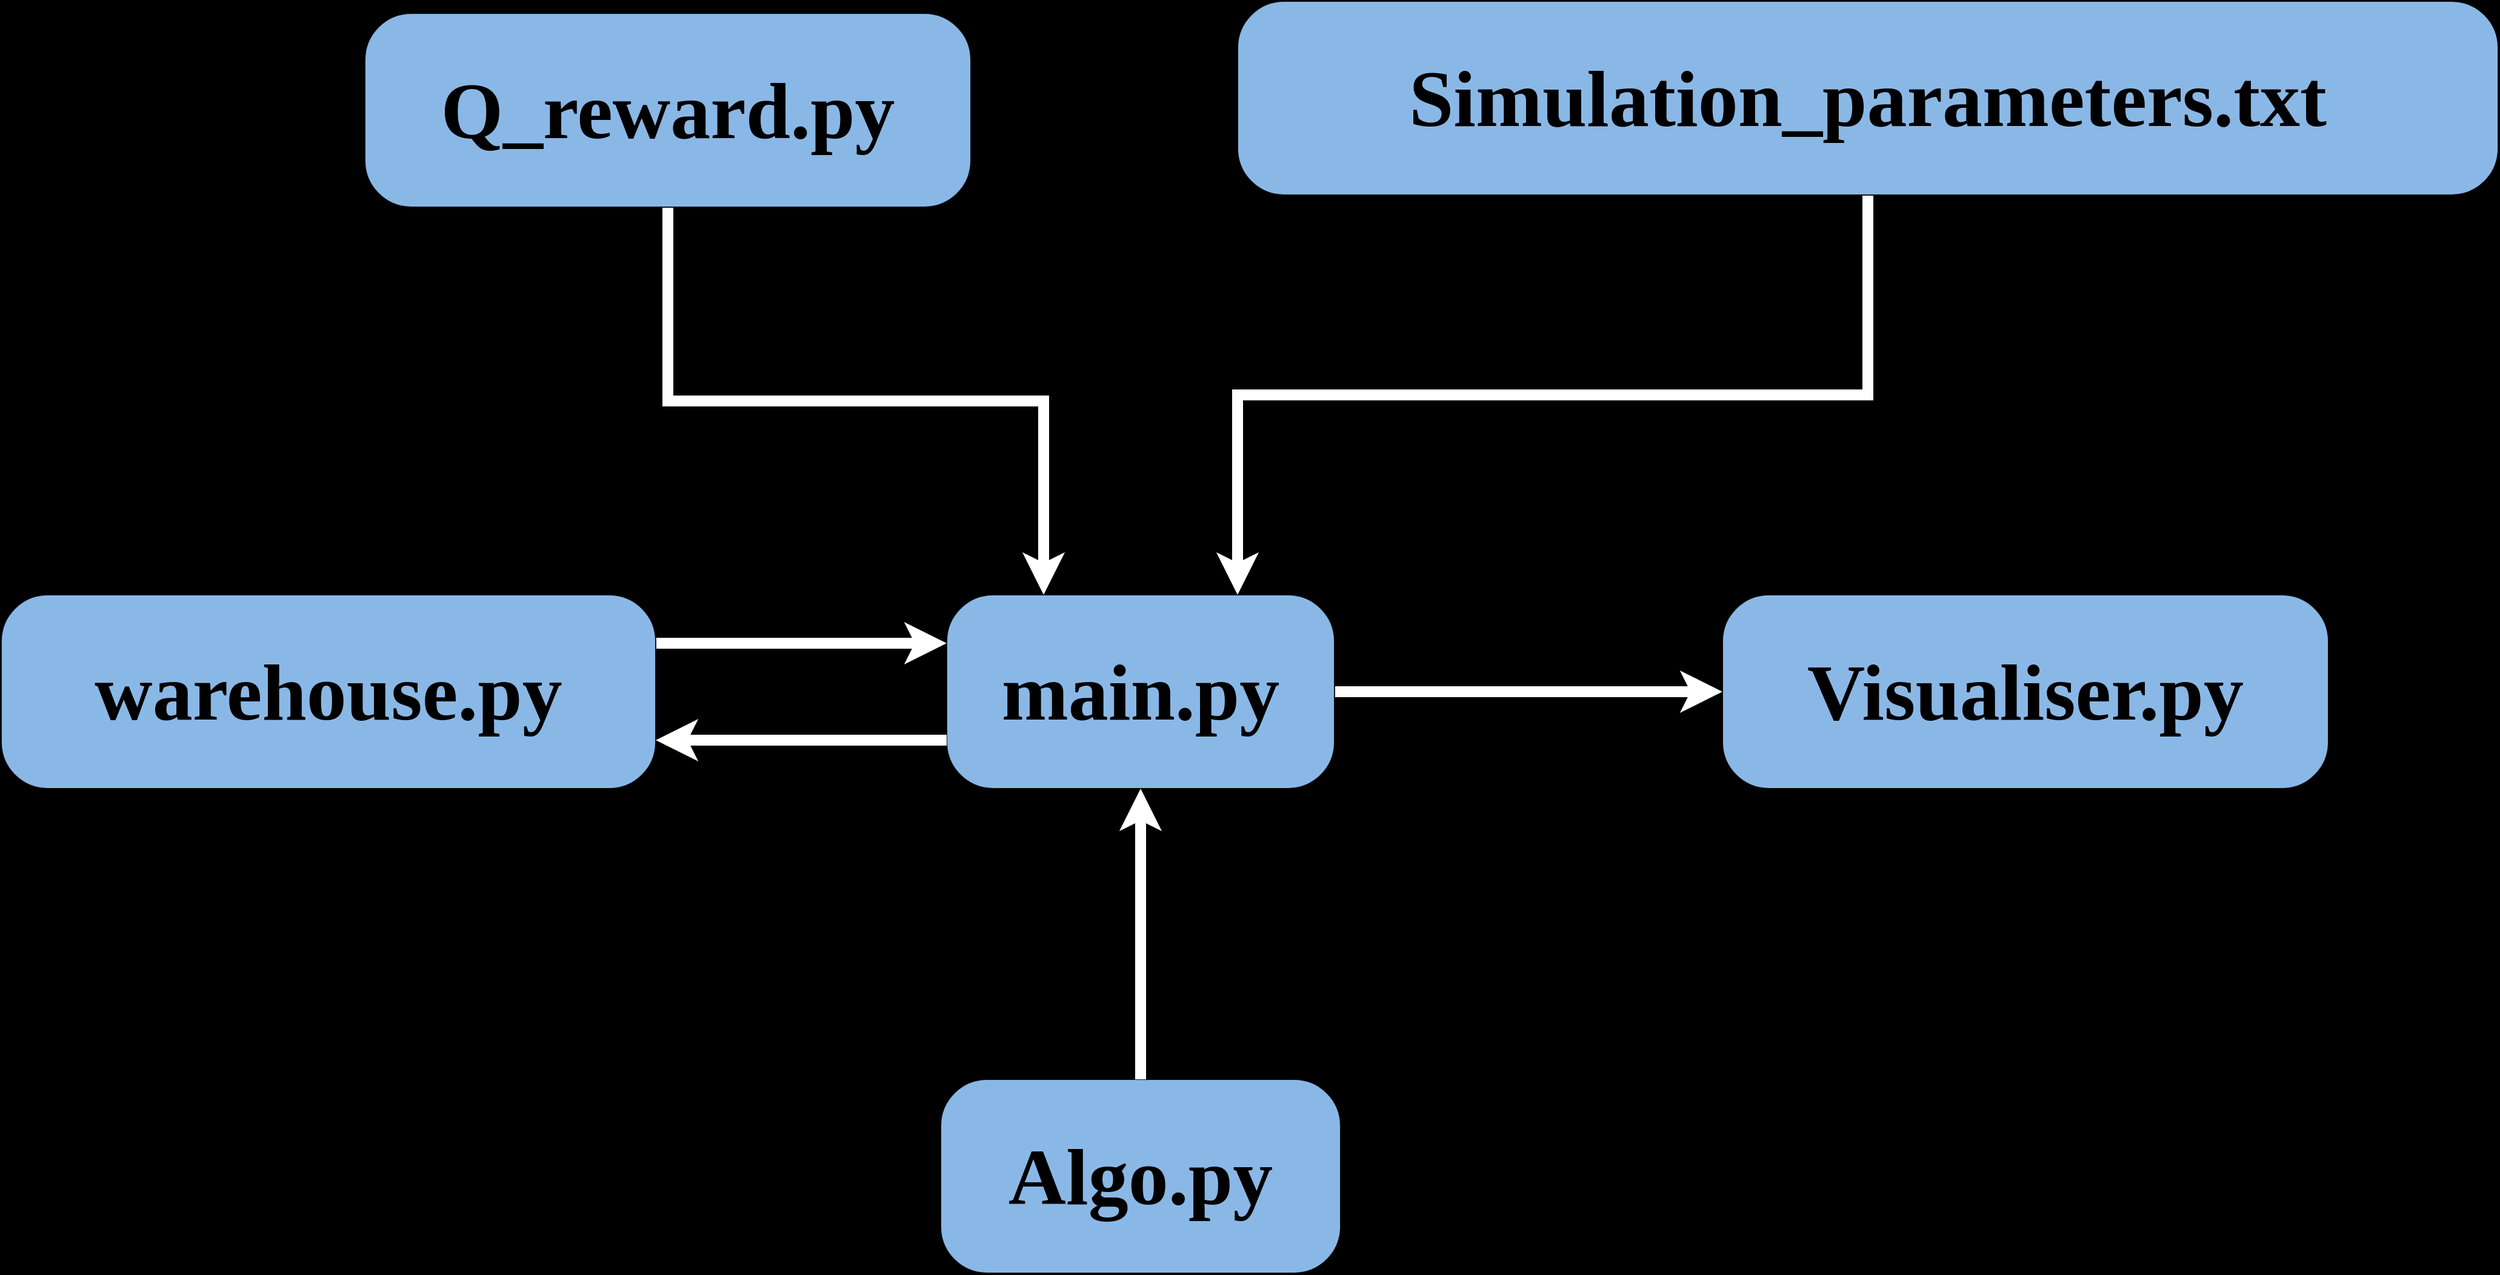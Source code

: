 <mxfile version="14.2.9" type="github">
  <diagram id="Axaw1c1yG8BHVxGf_41Q" name="System overview">
    <mxGraphModel dx="2703" dy="1780" grid="1" gridSize="10" guides="1" tooltips="1" connect="1" arrows="1" fold="1" page="1" pageScale="1" pageWidth="2336" pageHeight="1654" background="#000000" math="0" shadow="0">
      <root>
        <mxCell id="0" />
        <mxCell id="1" parent="0" />
        <mxCell id="D55uIrlg8XAKscRB0JJY-7" style="edgeStyle=orthogonalEdgeStyle;rounded=0;orthogonalLoop=1;jettySize=auto;html=1;exitX=1;exitY=0.5;exitDx=0;exitDy=0;entryX=0;entryY=0.5;entryDx=0;entryDy=0;strokeColor=#FFFFFF;strokeWidth=9;" edge="1" parent="1" source="fk-Ki8HbiVKFgRnxKCto-11" target="D55uIrlg8XAKscRB0JJY-6">
          <mxGeometry relative="1" as="geometry" />
        </mxCell>
        <object label="&lt;b style=&quot;font-size: 66px;&quot;&gt;%Module%&lt;br style=&quot;font-size: 66px;&quot;&gt;&lt;/b&gt;" Module="main.py" Input_1="" Input_2="" Output_1="" Output_2="" placeholders="1" Comments="" id="fk-Ki8HbiVKFgRnxKCto-11">
          <mxCell style="rounded=1;whiteSpace=wrap;html=1;fontSize=66;fontFamily=Verdana;fillColor=#99CCFF;glass=0;shadow=0;sketch=0;strokeWidth=1;arcSize=24;opacity=90;" parent="1" vertex="1">
            <mxGeometry x="960" y="720" width="320" height="160" as="geometry" />
          </mxCell>
        </object>
        <mxCell id="D55uIrlg8XAKscRB0JJY-2" style="edgeStyle=orthogonalEdgeStyle;rounded=0;orthogonalLoop=1;jettySize=auto;html=1;strokeColor=#FFFFFF;strokeWidth=9;entryX=0;entryY=0.25;entryDx=0;entryDy=0;exitX=1;exitY=0.25;exitDx=0;exitDy=0;" edge="1" parent="1" source="D55uIrlg8XAKscRB0JJY-1" target="fk-Ki8HbiVKFgRnxKCto-11">
          <mxGeometry relative="1" as="geometry">
            <mxPoint x="770" y="770" as="sourcePoint" />
            <mxPoint x="890" y="770" as="targetPoint" />
          </mxGeometry>
        </mxCell>
        <object label="&lt;b style=&quot;font-size: 66px;&quot;&gt;%Module%&lt;br style=&quot;font-size: 66px;&quot;&gt;&lt;/b&gt;" Module="warehouse.py" Input_1="" Input_2="" Output_1="" Output_2="" placeholders="1" Comments="" id="D55uIrlg8XAKscRB0JJY-1">
          <mxCell style="rounded=1;whiteSpace=wrap;html=1;fontSize=66;fontFamily=Verdana;fillColor=#99CCFF;glass=0;shadow=0;sketch=0;strokeWidth=1;arcSize=24;opacity=90;" vertex="1" parent="1">
            <mxGeometry x="180" y="720" width="540" height="160" as="geometry" />
          </mxCell>
        </object>
        <mxCell id="D55uIrlg8XAKscRB0JJY-10" style="edgeStyle=orthogonalEdgeStyle;rounded=0;orthogonalLoop=1;jettySize=auto;html=1;exitX=0.5;exitY=1;exitDx=0;exitDy=0;entryX=0.25;entryY=0;entryDx=0;entryDy=0;strokeColor=#FFFFFF;strokeWidth=9;" edge="1" parent="1" source="D55uIrlg8XAKscRB0JJY-3" target="fk-Ki8HbiVKFgRnxKCto-11">
          <mxGeometry relative="1" as="geometry" />
        </mxCell>
        <object label="&lt;b style=&quot;font-size: 66px;&quot;&gt;%Module%&lt;br style=&quot;font-size: 66px;&quot;&gt;&lt;/b&gt;" Module="Q_reward.py" Input_1="" Input_2="" Output_1="" Output_2="" placeholders="1" Comments="" id="D55uIrlg8XAKscRB0JJY-3">
          <mxCell style="rounded=1;whiteSpace=wrap;html=1;fontSize=66;fontFamily=Verdana;fillColor=#99CCFF;glass=0;shadow=0;sketch=0;strokeWidth=1;arcSize=24;opacity=90;" vertex="1" parent="1">
            <mxGeometry x="480" y="240" width="500" height="160" as="geometry" />
          </mxCell>
        </object>
        <object label="&lt;b style=&quot;font-size: 66px;&quot;&gt;%Module%&lt;br style=&quot;font-size: 66px;&quot;&gt;&lt;/b&gt;" Module="Algo.py" Input_1="" Input_2="" Output_1="" Output_2="" placeholders="1" Comments="" id="D55uIrlg8XAKscRB0JJY-4">
          <mxCell style="rounded=1;whiteSpace=wrap;html=1;fontSize=66;fontFamily=Verdana;fillColor=#99CCFF;glass=0;shadow=0;sketch=0;strokeWidth=1;arcSize=24;opacity=90;" vertex="1" parent="1">
            <mxGeometry x="955" y="1120" width="330" height="160" as="geometry" />
          </mxCell>
        </object>
        <mxCell id="D55uIrlg8XAKscRB0JJY-5" style="edgeStyle=orthogonalEdgeStyle;rounded=0;orthogonalLoop=1;jettySize=auto;html=1;entryX=0.5;entryY=1;entryDx=0;entryDy=0;strokeColor=#FFFFFF;strokeWidth=9;exitX=0.5;exitY=0;exitDx=0;exitDy=0;" edge="1" parent="1" source="D55uIrlg8XAKscRB0JJY-4" target="fk-Ki8HbiVKFgRnxKCto-11">
          <mxGeometry relative="1" as="geometry">
            <mxPoint x="800" y="1020" as="sourcePoint" />
            <mxPoint x="970" y="810" as="targetPoint" />
          </mxGeometry>
        </mxCell>
        <object label="&lt;b style=&quot;font-size: 66px;&quot;&gt;%Module%&lt;br style=&quot;font-size: 66px;&quot;&gt;&lt;/b&gt;" Module="Visualiser.py" Input_1="" Input_2="" Output_1="" Output_2="" placeholders="1" Comments="" id="D55uIrlg8XAKscRB0JJY-6">
          <mxCell style="rounded=1;whiteSpace=wrap;html=1;fontSize=66;fontFamily=Verdana;fillColor=#99CCFF;glass=0;shadow=0;sketch=0;strokeWidth=1;arcSize=24;opacity=90;" vertex="1" parent="1">
            <mxGeometry x="1600" y="720" width="500" height="160" as="geometry" />
          </mxCell>
        </object>
        <mxCell id="D55uIrlg8XAKscRB0JJY-9" style="edgeStyle=orthogonalEdgeStyle;rounded=0;orthogonalLoop=1;jettySize=auto;html=1;exitX=0.5;exitY=1;exitDx=0;exitDy=0;entryX=0.75;entryY=0;entryDx=0;entryDy=0;strokeColor=#FFFFFF;strokeWidth=9;" edge="1" parent="1" source="D55uIrlg8XAKscRB0JJY-8" target="fk-Ki8HbiVKFgRnxKCto-11">
          <mxGeometry relative="1" as="geometry" />
        </mxCell>
        <object label="&lt;b style=&quot;font-size: 66px;&quot;&gt;%Module%&lt;br style=&quot;font-size: 66px;&quot;&gt;&lt;/b&gt;" Module="Simulation_parameters.txt" Input_1="" Input_2="" Output_1="" Output_2="" placeholders="1" Comments="" id="D55uIrlg8XAKscRB0JJY-8">
          <mxCell style="rounded=1;whiteSpace=wrap;html=1;fontSize=66;fontFamily=Verdana;fillColor=#99CCFF;glass=0;shadow=0;sketch=0;strokeWidth=1;arcSize=24;opacity=90;" vertex="1" parent="1">
            <mxGeometry x="1200" y="230" width="1040" height="160" as="geometry" />
          </mxCell>
        </object>
        <mxCell id="D55uIrlg8XAKscRB0JJY-12" style="edgeStyle=orthogonalEdgeStyle;rounded=0;orthogonalLoop=1;jettySize=auto;html=1;strokeColor=#FFFFFF;strokeWidth=9;entryX=1;entryY=0.75;entryDx=0;entryDy=0;exitX=0;exitY=0.75;exitDx=0;exitDy=0;" edge="1" parent="1" source="fk-Ki8HbiVKFgRnxKCto-11" target="D55uIrlg8XAKscRB0JJY-1">
          <mxGeometry relative="1" as="geometry">
            <mxPoint x="730" y="950" as="sourcePoint" />
            <mxPoint x="970" y="950" as="targetPoint" />
          </mxGeometry>
        </mxCell>
      </root>
    </mxGraphModel>
  </diagram>
</mxfile>
